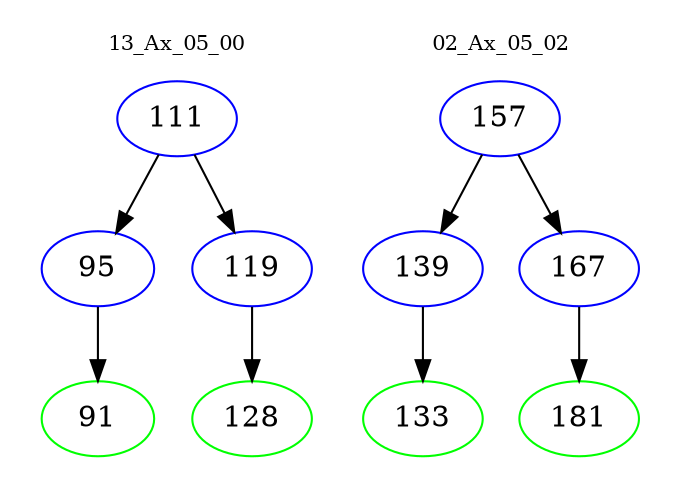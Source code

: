 digraph{
subgraph cluster_0 {
color = white
label = "13_Ax_05_00";
fontsize=10;
T0_111 [label="111", color="blue"]
T0_111 -> T0_95 [color="black"]
T0_95 [label="95", color="blue"]
T0_95 -> T0_91 [color="black"]
T0_91 [label="91", color="green"]
T0_111 -> T0_119 [color="black"]
T0_119 [label="119", color="blue"]
T0_119 -> T0_128 [color="black"]
T0_128 [label="128", color="green"]
}
subgraph cluster_1 {
color = white
label = "02_Ax_05_02";
fontsize=10;
T1_157 [label="157", color="blue"]
T1_157 -> T1_139 [color="black"]
T1_139 [label="139", color="blue"]
T1_139 -> T1_133 [color="black"]
T1_133 [label="133", color="green"]
T1_157 -> T1_167 [color="black"]
T1_167 [label="167", color="blue"]
T1_167 -> T1_181 [color="black"]
T1_181 [label="181", color="green"]
}
}
